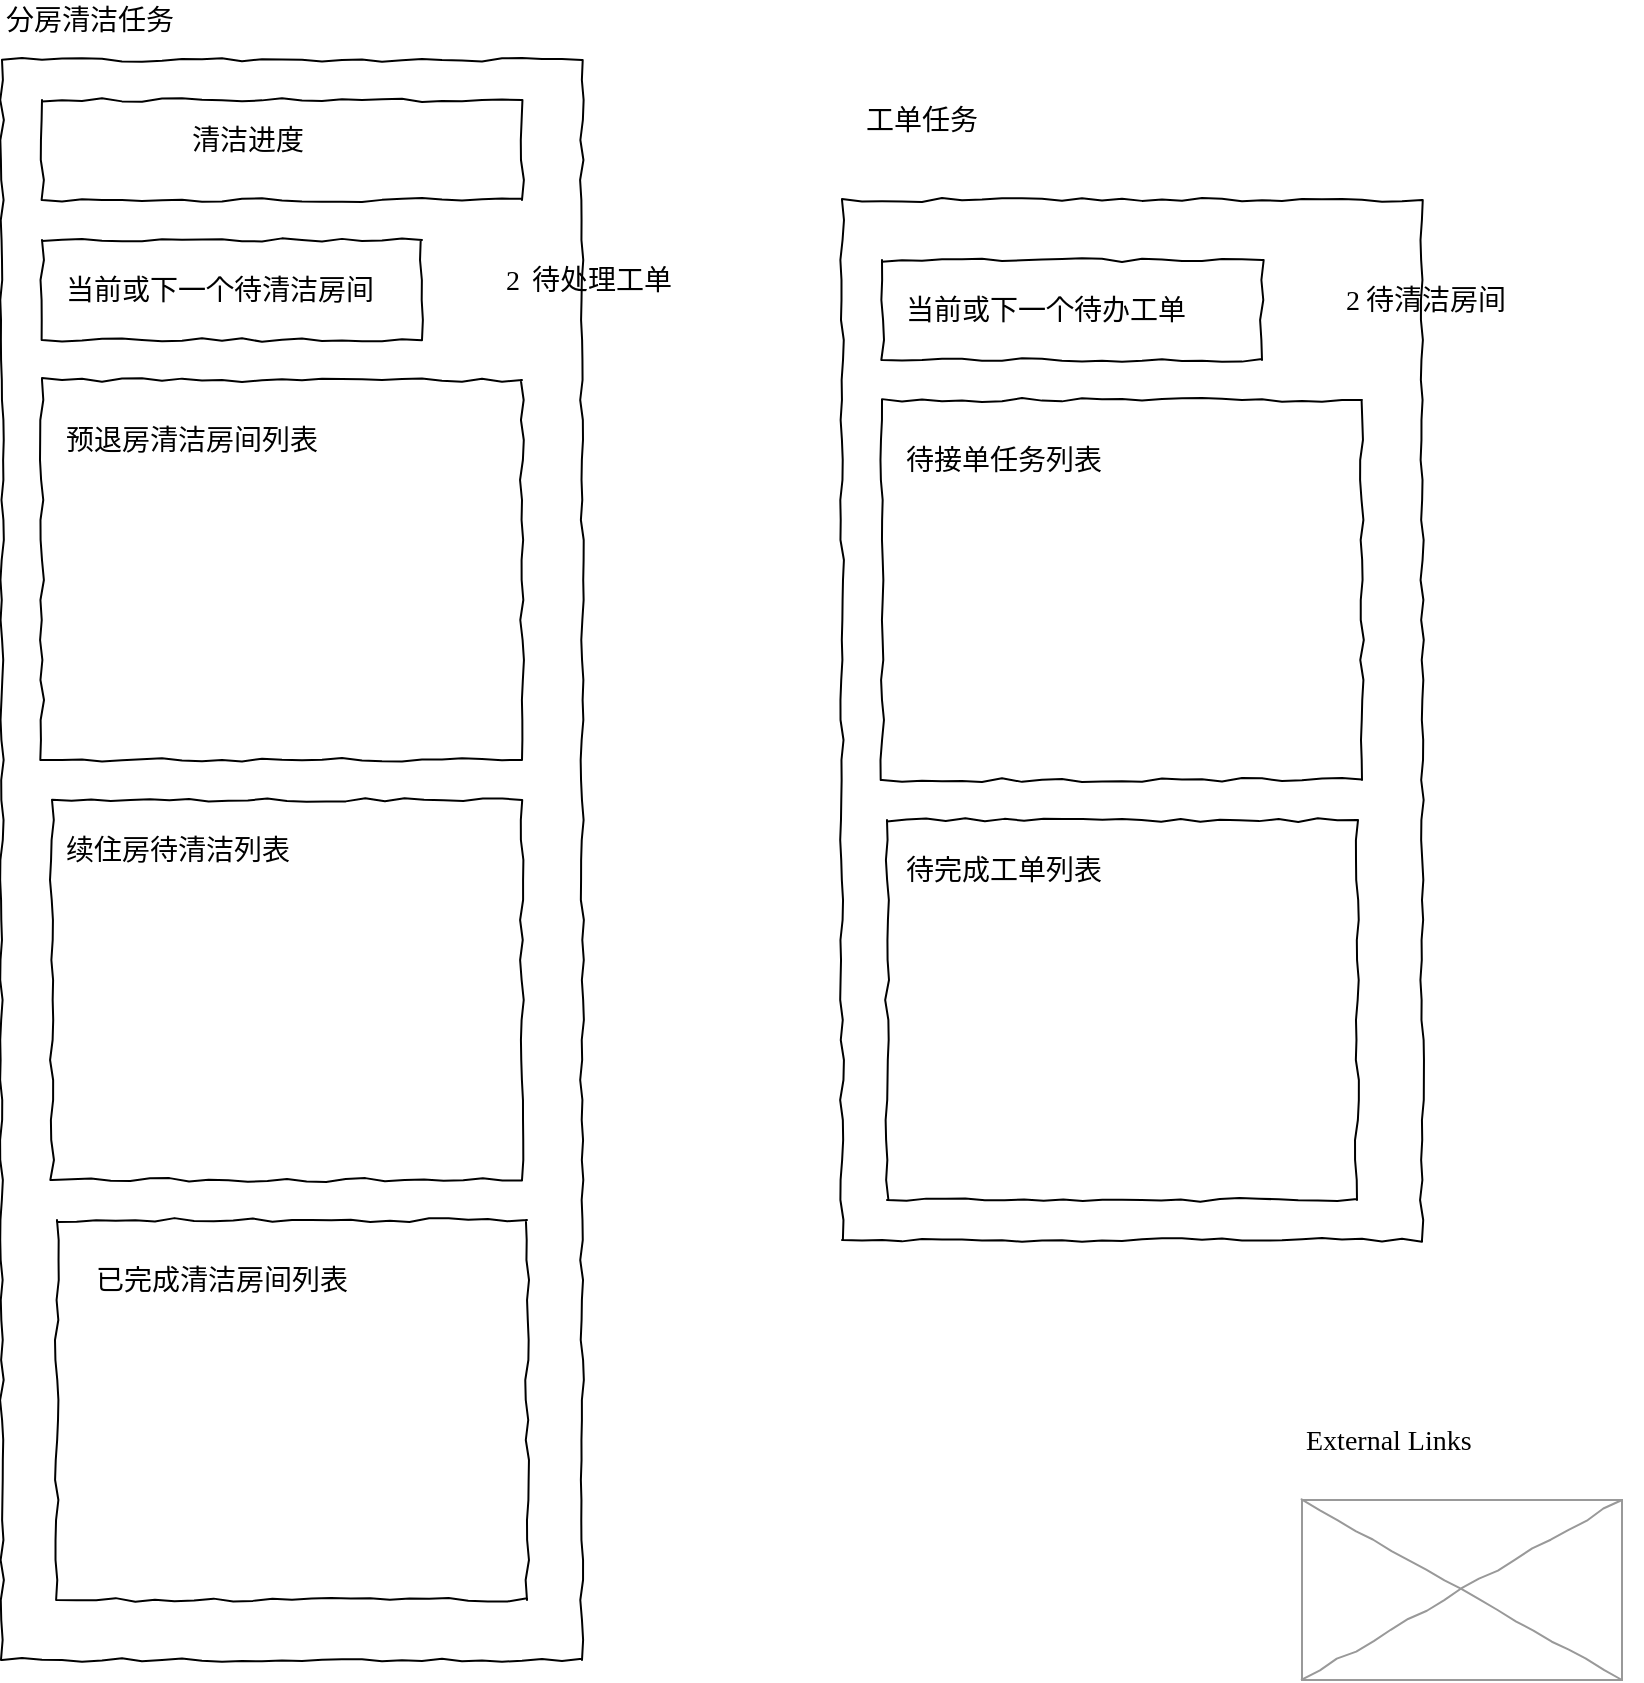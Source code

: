 <mxfile version="26.0.16">
  <diagram name="Page-1" id="03018318-947c-dd8e-b7a3-06fadd420f32">
    <mxGraphModel dx="794" dy="454" grid="1" gridSize="10" guides="1" tooltips="1" connect="1" arrows="1" fold="1" page="1" pageScale="1" pageWidth="1100" pageHeight="850" background="#ffffff" math="0" shadow="0">
      <root>
        <mxCell id="0" />
        <mxCell id="1" parent="0" />
        <mxCell id="677b7b8949515195-8" value="" style="whiteSpace=wrap;html=1;rounded=0;shadow=0;labelBackgroundColor=none;strokeWidth=1;fillColor=none;fontFamily=Verdana;fontSize=12;align=center;comic=1;" parent="1" vertex="1">
          <mxGeometry x="140" y="40" width="290" height="800" as="geometry" />
        </mxCell>
        <mxCell id="677b7b8949515195-16" value="" style="verticalLabelPosition=bottom;shadow=0;dashed=0;align=center;html=1;verticalAlign=top;strokeWidth=1;shape=mxgraph.mockup.graphics.simpleIcon;strokeColor=#999999;rounded=0;labelBackgroundColor=none;fontFamily=Verdana;fontSize=14;fontColor=#000000;comic=1;" parent="1" vertex="1">
          <mxGeometry x="790" y="760" width="160" height="90" as="geometry" />
        </mxCell>
        <mxCell id="677b7b8949515195-26" value="" style="whiteSpace=wrap;html=1;rounded=0;shadow=0;labelBackgroundColor=none;strokeWidth=1;fillColor=none;fontFamily=Verdana;fontSize=12;align=center;comic=1;" parent="1" vertex="1">
          <mxGeometry x="160" y="130" width="190" height="50" as="geometry" />
        </mxCell>
        <mxCell id="677b7b8949515195-42" value="续住房待清洁列表" style="text;html=1;points=[];align=left;verticalAlign=top;spacingTop=-4;fontSize=14;fontFamily=Verdana" parent="1" vertex="1">
          <mxGeometry x="170" y="425" width="170" height="20" as="geometry" />
        </mxCell>
        <mxCell id="IsQN9QvUP5Gz4JQWrJj--1" value="" style="whiteSpace=wrap;html=1;rounded=0;shadow=0;labelBackgroundColor=none;strokeWidth=1;fillColor=none;fontFamily=Verdana;fontSize=12;align=center;comic=1;" parent="1" vertex="1">
          <mxGeometry x="165" y="410" width="235" height="190" as="geometry" />
        </mxCell>
        <mxCell id="IsQN9QvUP5Gz4JQWrJj--2" value="" style="whiteSpace=wrap;html=1;rounded=0;shadow=0;labelBackgroundColor=none;strokeWidth=1;fillColor=none;fontFamily=Verdana;fontSize=12;align=center;comic=1;" parent="1" vertex="1">
          <mxGeometry x="160" y="200" width="240" height="190" as="geometry" />
        </mxCell>
        <mxCell id="IsQN9QvUP5Gz4JQWrJj--3" value="当前或下一个待清洁房间" style="text;html=1;points=[];align=left;verticalAlign=top;spacingTop=-4;fontSize=14;fontFamily=Verdana" parent="1" vertex="1">
          <mxGeometry x="170" y="145" width="170" height="20" as="geometry" />
        </mxCell>
        <mxCell id="IsQN9QvUP5Gz4JQWrJj--4" value="External Links" style="text;html=1;points=[];align=left;verticalAlign=top;spacingTop=-4;fontSize=14;fontFamily=Verdana" parent="1" vertex="1">
          <mxGeometry x="790" y="720" width="170" height="20" as="geometry" />
        </mxCell>
        <mxCell id="IsQN9QvUP5Gz4JQWrJj--5" value="预退房清洁房间列表" style="text;html=1;points=[];align=left;verticalAlign=top;spacingTop=-4;fontSize=14;fontFamily=Verdana" parent="1" vertex="1">
          <mxGeometry x="170" y="220" width="170" height="20" as="geometry" />
        </mxCell>
        <mxCell id="IsQN9QvUP5Gz4JQWrJj--7" value="2" style="text;html=1;points=[];align=left;verticalAlign=top;spacingTop=-4;fontSize=14;fontFamily=Verdana" parent="1" vertex="1">
          <mxGeometry x="390" y="140" width="20" height="20" as="geometry" />
        </mxCell>
        <mxCell id="IsQN9QvUP5Gz4JQWrJj--9" value="分房清洁任务" style="text;html=1;points=[];align=left;verticalAlign=top;spacingTop=-4;fontSize=14;fontFamily=Verdana" parent="1" vertex="1">
          <mxGeometry x="140" y="10" width="100" height="30" as="geometry" />
        </mxCell>
        <mxCell id="IsQN9QvUP5Gz4JQWrJj--11" value="" style="whiteSpace=wrap;html=1;rounded=0;shadow=0;labelBackgroundColor=none;strokeWidth=1;fillColor=none;fontFamily=Verdana;fontSize=12;align=center;comic=1;" parent="1" vertex="1">
          <mxGeometry x="560" y="110" width="290" height="520" as="geometry" />
        </mxCell>
        <mxCell id="IsQN9QvUP5Gz4JQWrJj--12" value="" style="whiteSpace=wrap;html=1;rounded=0;shadow=0;labelBackgroundColor=none;strokeWidth=1;fillColor=none;fontFamily=Verdana;fontSize=12;align=center;comic=1;" parent="1" vertex="1">
          <mxGeometry x="580" y="140" width="190" height="50" as="geometry" />
        </mxCell>
        <mxCell id="IsQN9QvUP5Gz4JQWrJj--13" value="待完成工单列表" style="text;html=1;points=[];align=left;verticalAlign=top;spacingTop=-4;fontSize=14;fontFamily=Verdana" parent="1" vertex="1">
          <mxGeometry x="590" y="435" width="170" height="20" as="geometry" />
        </mxCell>
        <mxCell id="IsQN9QvUP5Gz4JQWrJj--14" value="" style="whiteSpace=wrap;html=1;rounded=0;shadow=0;labelBackgroundColor=none;strokeWidth=1;fillColor=none;fontFamily=Verdana;fontSize=12;align=center;comic=1;" parent="1" vertex="1">
          <mxGeometry x="582.5" y="420" width="235" height="190" as="geometry" />
        </mxCell>
        <mxCell id="IsQN9QvUP5Gz4JQWrJj--15" value="" style="whiteSpace=wrap;html=1;rounded=0;shadow=0;labelBackgroundColor=none;strokeWidth=1;fillColor=none;fontFamily=Verdana;fontSize=12;align=center;comic=1;" parent="1" vertex="1">
          <mxGeometry x="580" y="210" width="240" height="190" as="geometry" />
        </mxCell>
        <mxCell id="IsQN9QvUP5Gz4JQWrJj--16" value="当前或下一个待办工单" style="text;html=1;points=[];align=left;verticalAlign=top;spacingTop=-4;fontSize=14;fontFamily=Verdana" parent="1" vertex="1">
          <mxGeometry x="590" y="155" width="170" height="20" as="geometry" />
        </mxCell>
        <mxCell id="IsQN9QvUP5Gz4JQWrJj--17" value="待接单任务列表" style="text;html=1;points=[];align=left;verticalAlign=top;spacingTop=-4;fontSize=14;fontFamily=Verdana" parent="1" vertex="1">
          <mxGeometry x="590" y="230" width="170" height="20" as="geometry" />
        </mxCell>
        <mxCell id="IsQN9QvUP5Gz4JQWrJj--18" value="2" style="text;html=1;points=[];align=left;verticalAlign=top;spacingTop=-4;fontSize=14;fontFamily=Verdana" parent="1" vertex="1">
          <mxGeometry x="810" y="150" width="20" height="20" as="geometry" />
        </mxCell>
        <mxCell id="IsQN9QvUP5Gz4JQWrJj--19" value="工单任务" style="text;html=1;points=[];align=left;verticalAlign=top;spacingTop=-4;fontSize=14;fontFamily=Verdana" parent="1" vertex="1">
          <mxGeometry x="570" y="60" width="100" height="30" as="geometry" />
        </mxCell>
        <mxCell id="IsQN9QvUP5Gz4JQWrJj--21" value="待处理工单" style="text;html=1;points=[];align=left;verticalAlign=top;spacingTop=-4;fontSize=14;fontFamily=Verdana" parent="1" vertex="1">
          <mxGeometry x="402.5" y="140" width="80" height="25" as="geometry" />
        </mxCell>
        <mxCell id="IsQN9QvUP5Gz4JQWrJj--22" value="待清洁房间" style="text;html=1;points=[];align=left;verticalAlign=top;spacingTop=-4;fontSize=14;fontFamily=Verdana" parent="1" vertex="1">
          <mxGeometry x="820" y="150" width="90" height="20" as="geometry" />
        </mxCell>
        <mxCell id="IsQN9QvUP5Gz4JQWrJj--23" value="" style="whiteSpace=wrap;html=1;rounded=0;shadow=0;labelBackgroundColor=none;strokeWidth=1;fillColor=none;fontFamily=Verdana;fontSize=12;align=center;comic=1;" parent="1" vertex="1">
          <mxGeometry x="160" y="60" width="240" height="50" as="geometry" />
        </mxCell>
        <mxCell id="IsQN9QvUP5Gz4JQWrJj--24" value="清洁进度" style="text;html=1;points=[];align=left;verticalAlign=top;spacingTop=-4;fontSize=14;fontFamily=Verdana" parent="1" vertex="1">
          <mxGeometry x="232.5" y="70" width="100" height="30" as="geometry" />
        </mxCell>
        <mxCell id="IsQN9QvUP5Gz4JQWrJj--25" value="" style="whiteSpace=wrap;html=1;rounded=0;shadow=0;labelBackgroundColor=none;strokeWidth=1;fillColor=none;fontFamily=Verdana;fontSize=12;align=center;comic=1;" parent="1" vertex="1">
          <mxGeometry x="167.5" y="620" width="235" height="190" as="geometry" />
        </mxCell>
        <mxCell id="IsQN9QvUP5Gz4JQWrJj--26" value="已完成清洁房间列表" style="text;html=1;points=[];align=left;verticalAlign=top;spacingTop=-4;fontSize=14;fontFamily=Verdana" parent="1" vertex="1">
          <mxGeometry x="185" y="640" width="125" height="20" as="geometry" />
        </mxCell>
      </root>
    </mxGraphModel>
  </diagram>
</mxfile>
